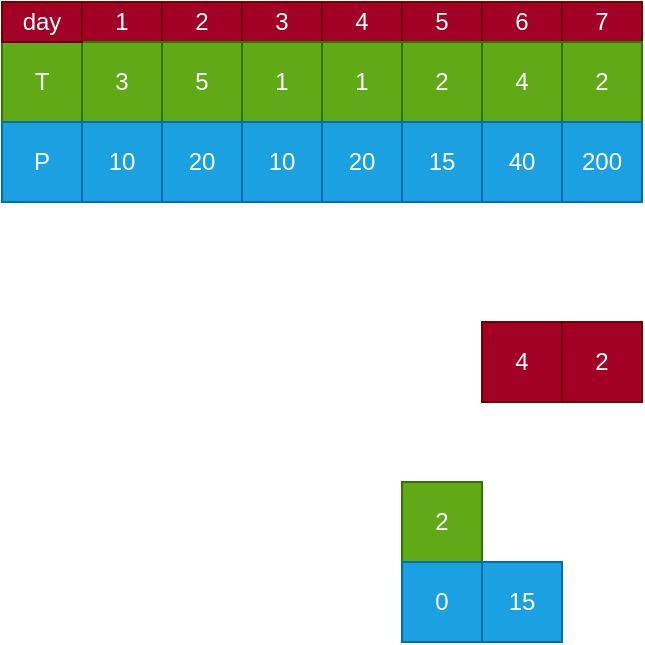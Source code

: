 <mxfile version="15.8.7" type="device"><diagram id="S6uuinRDKthESbUYIwoc" name="페이지-1"><mxGraphModel dx="401" dy="1170" grid="1" gridSize="10" guides="1" tooltips="1" connect="1" arrows="1" fold="1" page="1" pageScale="1" pageWidth="10000" pageHeight="10000" math="0" shadow="0"><root><mxCell id="0"/><mxCell id="1" parent="0"/><mxCell id="glDECfjJ8AgiYhDyIjt4-1" value="1" style="rounded=0;whiteSpace=wrap;html=1;fillColor=#a20025;fontColor=#ffffff;strokeColor=#6F0000;" vertex="1" parent="1"><mxGeometry x="720" y="360" width="40" height="20" as="geometry"/></mxCell><mxCell id="glDECfjJ8AgiYhDyIjt4-2" value="2" style="rounded=0;whiteSpace=wrap;html=1;fillColor=#a20025;fontColor=#ffffff;strokeColor=#6F0000;" vertex="1" parent="1"><mxGeometry x="760" y="360" width="40" height="20" as="geometry"/></mxCell><mxCell id="glDECfjJ8AgiYhDyIjt4-3" value="3" style="rounded=0;whiteSpace=wrap;html=1;fillColor=#a20025;fontColor=#ffffff;strokeColor=#6F0000;" vertex="1" parent="1"><mxGeometry x="800" y="360" width="40" height="20" as="geometry"/></mxCell><mxCell id="glDECfjJ8AgiYhDyIjt4-4" value="4" style="rounded=0;whiteSpace=wrap;html=1;fillColor=#a20025;fontColor=#ffffff;strokeColor=#6F0000;" vertex="1" parent="1"><mxGeometry x="840" y="360" width="40" height="20" as="geometry"/></mxCell><mxCell id="glDECfjJ8AgiYhDyIjt4-5" value="5" style="rounded=0;whiteSpace=wrap;html=1;fillColor=#a20025;fontColor=#ffffff;strokeColor=#6F0000;" vertex="1" parent="1"><mxGeometry x="880" y="360" width="40" height="20" as="geometry"/></mxCell><mxCell id="glDECfjJ8AgiYhDyIjt4-6" value="6" style="rounded=0;whiteSpace=wrap;html=1;fillColor=#a20025;fontColor=#ffffff;strokeColor=#6F0000;" vertex="1" parent="1"><mxGeometry x="920" y="360" width="40" height="20" as="geometry"/></mxCell><mxCell id="glDECfjJ8AgiYhDyIjt4-7" value="7" style="rounded=0;whiteSpace=wrap;html=1;fillColor=#a20025;fontColor=#ffffff;strokeColor=#6F0000;" vertex="1" parent="1"><mxGeometry x="960" y="360" width="40" height="20" as="geometry"/></mxCell><mxCell id="glDECfjJ8AgiYhDyIjt4-8" value="3" style="rounded=0;whiteSpace=wrap;html=1;fillColor=#60a917;fontColor=#ffffff;strokeColor=#2D7600;" vertex="1" parent="1"><mxGeometry x="720" y="380" width="40" height="40" as="geometry"/></mxCell><mxCell id="glDECfjJ8AgiYhDyIjt4-9" value="5" style="rounded=0;whiteSpace=wrap;html=1;fillColor=#60a917;fontColor=#ffffff;strokeColor=#2D7600;" vertex="1" parent="1"><mxGeometry x="760" y="380" width="40" height="40" as="geometry"/></mxCell><mxCell id="glDECfjJ8AgiYhDyIjt4-10" value="1" style="rounded=0;whiteSpace=wrap;html=1;fillColor=#60a917;fontColor=#ffffff;strokeColor=#2D7600;" vertex="1" parent="1"><mxGeometry x="800" y="380" width="40" height="40" as="geometry"/></mxCell><mxCell id="glDECfjJ8AgiYhDyIjt4-11" value="1" style="rounded=0;whiteSpace=wrap;html=1;fillColor=#60a917;fontColor=#ffffff;strokeColor=#2D7600;" vertex="1" parent="1"><mxGeometry x="840" y="380" width="40" height="40" as="geometry"/></mxCell><mxCell id="glDECfjJ8AgiYhDyIjt4-12" value="2" style="rounded=0;whiteSpace=wrap;html=1;fillColor=#60a917;fontColor=#ffffff;strokeColor=#2D7600;" vertex="1" parent="1"><mxGeometry x="880" y="380" width="40" height="40" as="geometry"/></mxCell><mxCell id="glDECfjJ8AgiYhDyIjt4-13" value="4" style="rounded=0;whiteSpace=wrap;html=1;fillColor=#60a917;fontColor=#ffffff;strokeColor=#2D7600;" vertex="1" parent="1"><mxGeometry x="920" y="380" width="40" height="40" as="geometry"/></mxCell><mxCell id="glDECfjJ8AgiYhDyIjt4-14" value="2" style="rounded=0;whiteSpace=wrap;html=1;fillColor=#60a917;fontColor=#ffffff;strokeColor=#2D7600;" vertex="1" parent="1"><mxGeometry x="960" y="380" width="40" height="40" as="geometry"/></mxCell><mxCell id="glDECfjJ8AgiYhDyIjt4-16" value="T" style="rounded=0;whiteSpace=wrap;html=1;fillColor=#60a917;fontColor=#ffffff;strokeColor=#2D7600;" vertex="1" parent="1"><mxGeometry x="680" y="380" width="40" height="40" as="geometry"/></mxCell><mxCell id="glDECfjJ8AgiYhDyIjt4-17" value="10" style="rounded=0;whiteSpace=wrap;html=1;fillColor=#1ba1e2;fontColor=#ffffff;strokeColor=#006EAF;" vertex="1" parent="1"><mxGeometry x="720" y="420" width="40" height="40" as="geometry"/></mxCell><mxCell id="glDECfjJ8AgiYhDyIjt4-18" value="20" style="rounded=0;whiteSpace=wrap;html=1;fillColor=#1ba1e2;fontColor=#ffffff;strokeColor=#006EAF;" vertex="1" parent="1"><mxGeometry x="760" y="420" width="40" height="40" as="geometry"/></mxCell><mxCell id="glDECfjJ8AgiYhDyIjt4-19" value="10" style="rounded=0;whiteSpace=wrap;html=1;fillColor=#1ba1e2;fontColor=#ffffff;strokeColor=#006EAF;" vertex="1" parent="1"><mxGeometry x="800" y="420" width="40" height="40" as="geometry"/></mxCell><mxCell id="glDECfjJ8AgiYhDyIjt4-20" value="20" style="rounded=0;whiteSpace=wrap;html=1;fillColor=#1ba1e2;fontColor=#ffffff;strokeColor=#006EAF;" vertex="1" parent="1"><mxGeometry x="840" y="420" width="40" height="40" as="geometry"/></mxCell><mxCell id="glDECfjJ8AgiYhDyIjt4-21" value="15" style="rounded=0;whiteSpace=wrap;html=1;fillColor=#1ba1e2;fontColor=#ffffff;strokeColor=#006EAF;" vertex="1" parent="1"><mxGeometry x="880" y="420" width="40" height="40" as="geometry"/></mxCell><mxCell id="glDECfjJ8AgiYhDyIjt4-22" value="40" style="rounded=0;whiteSpace=wrap;html=1;fillColor=#1ba1e2;fontColor=#ffffff;strokeColor=#006EAF;" vertex="1" parent="1"><mxGeometry x="920" y="420" width="40" height="40" as="geometry"/></mxCell><mxCell id="glDECfjJ8AgiYhDyIjt4-23" value="200" style="rounded=0;whiteSpace=wrap;html=1;fillColor=#1ba1e2;fontColor=#ffffff;strokeColor=#006EAF;" vertex="1" parent="1"><mxGeometry x="960" y="420" width="40" height="40" as="geometry"/></mxCell><mxCell id="glDECfjJ8AgiYhDyIjt4-24" value="P" style="rounded=0;whiteSpace=wrap;html=1;fillColor=#1ba1e2;fontColor=#ffffff;strokeColor=#006EAF;" vertex="1" parent="1"><mxGeometry x="680" y="420" width="40" height="40" as="geometry"/></mxCell><mxCell id="glDECfjJ8AgiYhDyIjt4-25" value="day" style="rounded=0;whiteSpace=wrap;html=1;fillColor=#a20025;fontColor=#ffffff;strokeColor=#6F0000;" vertex="1" parent="1"><mxGeometry x="680" y="360" width="40" height="20" as="geometry"/></mxCell><mxCell id="glDECfjJ8AgiYhDyIjt4-73" value="2" style="rounded=0;whiteSpace=wrap;html=1;fillColor=#a20025;fontColor=#ffffff;strokeColor=#6F0000;" vertex="1" parent="1"><mxGeometry x="960" y="520" width="40" height="40" as="geometry"/></mxCell><mxCell id="glDECfjJ8AgiYhDyIjt4-74" value="4" style="rounded=0;whiteSpace=wrap;html=1;fillColor=#a20025;fontColor=#ffffff;strokeColor=#6F0000;" vertex="1" parent="1"><mxGeometry x="920" y="520" width="40" height="40" as="geometry"/></mxCell><mxCell id="glDECfjJ8AgiYhDyIjt4-75" value="2" style="rounded=0;whiteSpace=wrap;html=1;fillColor=#60a917;fontColor=#ffffff;strokeColor=#2D7600;" vertex="1" parent="1"><mxGeometry x="880" y="600" width="40" height="40" as="geometry"/></mxCell><mxCell id="glDECfjJ8AgiYhDyIjt4-78" value="0" style="rounded=0;whiteSpace=wrap;html=1;fillColor=#1ba1e2;fontColor=#ffffff;strokeColor=#006EAF;" vertex="1" parent="1"><mxGeometry x="880" y="640" width="40" height="40" as="geometry"/></mxCell><mxCell id="glDECfjJ8AgiYhDyIjt4-79" value="15" style="rounded=0;whiteSpace=wrap;html=1;fillColor=#1ba1e2;fontColor=#ffffff;strokeColor=#006EAF;" vertex="1" parent="1"><mxGeometry x="920" y="640" width="40" height="40" as="geometry"/></mxCell></root></mxGraphModel></diagram></mxfile>